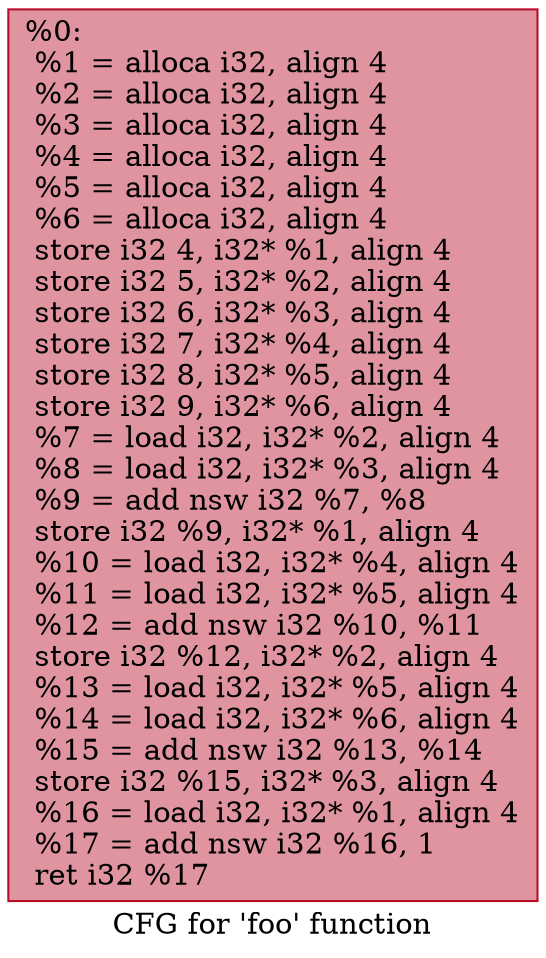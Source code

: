 digraph "CFG for 'foo' function" {
	label="CFG for 'foo' function";

	Node0xfa1b30 [shape=record,color="#b70d28ff", style=filled, fillcolor="#b70d2870",label="{%0:\l  %1 = alloca i32, align 4\l  %2 = alloca i32, align 4\l  %3 = alloca i32, align 4\l  %4 = alloca i32, align 4\l  %5 = alloca i32, align 4\l  %6 = alloca i32, align 4\l  store i32 4, i32* %1, align 4\l  store i32 5, i32* %2, align 4\l  store i32 6, i32* %3, align 4\l  store i32 7, i32* %4, align 4\l  store i32 8, i32* %5, align 4\l  store i32 9, i32* %6, align 4\l  %7 = load i32, i32* %2, align 4\l  %8 = load i32, i32* %3, align 4\l  %9 = add nsw i32 %7, %8\l  store i32 %9, i32* %1, align 4\l  %10 = load i32, i32* %4, align 4\l  %11 = load i32, i32* %5, align 4\l  %12 = add nsw i32 %10, %11\l  store i32 %12, i32* %2, align 4\l  %13 = load i32, i32* %5, align 4\l  %14 = load i32, i32* %6, align 4\l  %15 = add nsw i32 %13, %14\l  store i32 %15, i32* %3, align 4\l  %16 = load i32, i32* %1, align 4\l  %17 = add nsw i32 %16, 1\l  ret i32 %17\l}"];
}

